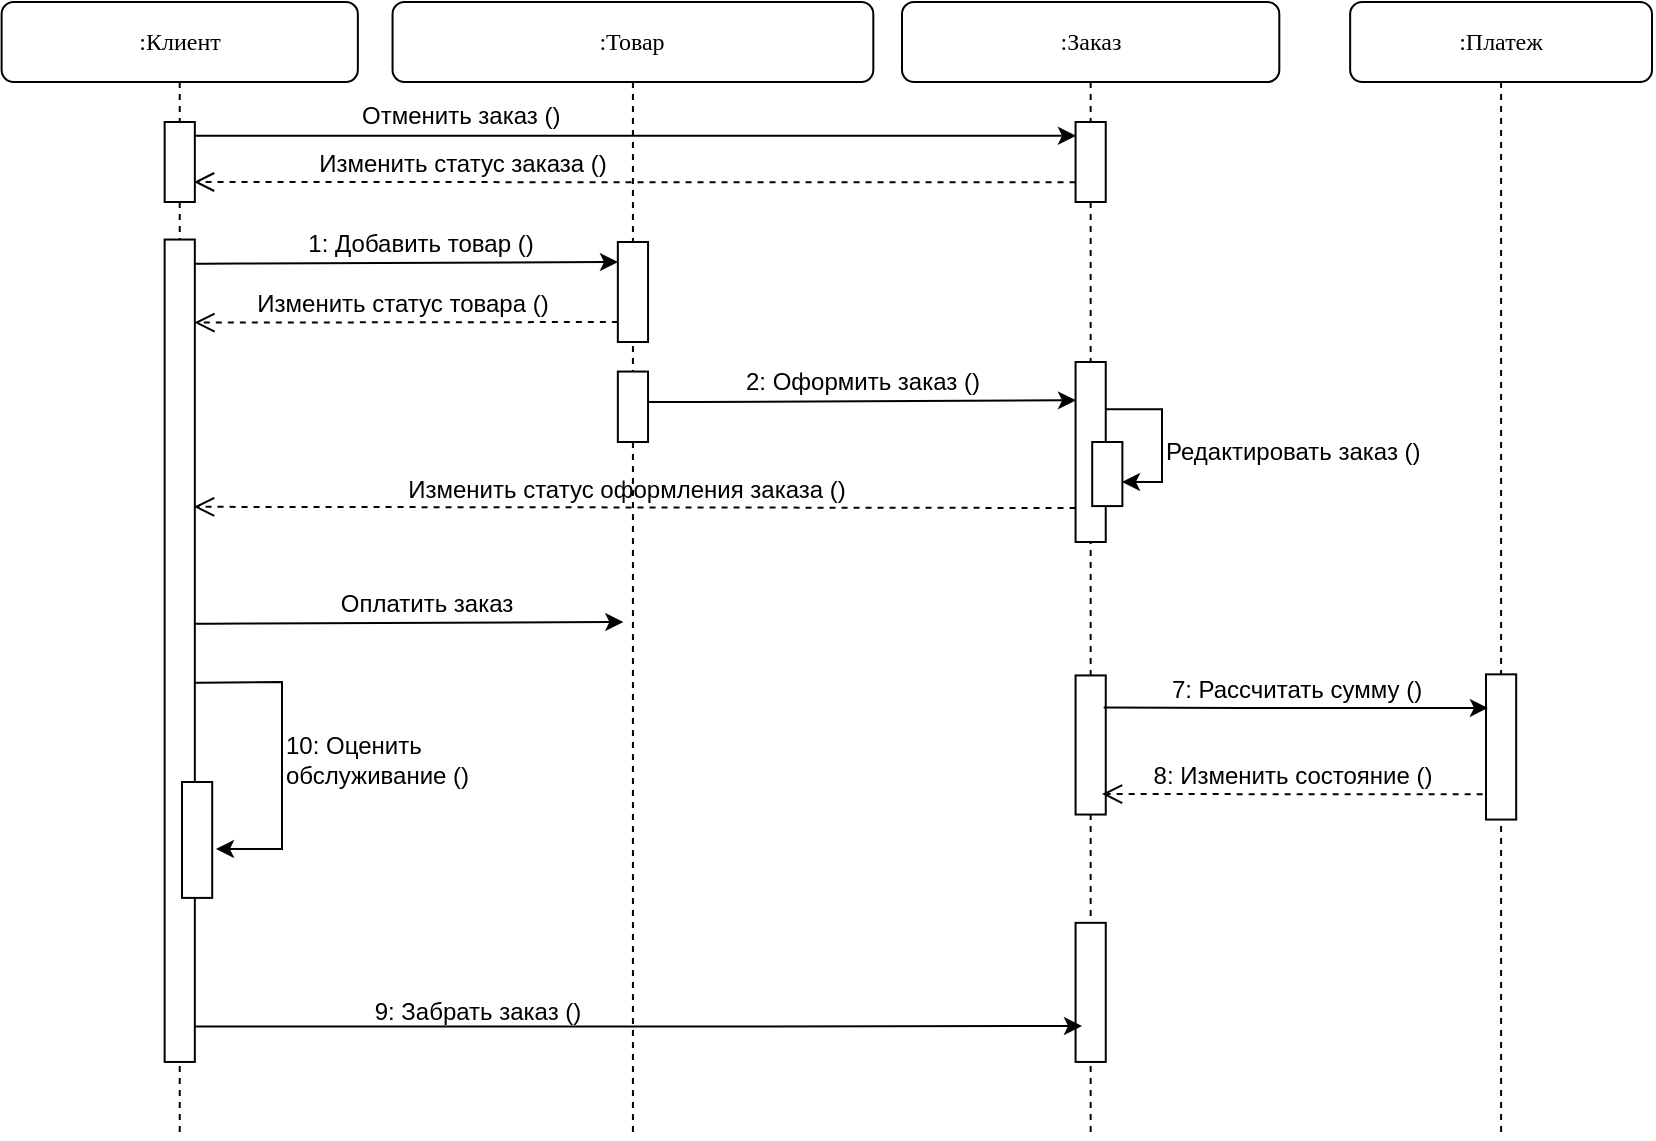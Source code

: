 <mxfile version="24.4.14" type="github">
  <diagram name="Page-1" id="13e1069c-82ec-6db2-03f1-153e76fe0fe0">
    <mxGraphModel dx="571" dy="290" grid="1" gridSize="10" guides="1" tooltips="1" connect="1" arrows="1" fold="1" page="1" pageScale="1" pageWidth="1100" pageHeight="850" background="#ffffff" math="0" shadow="0">
      <root>
        <mxCell id="0" />
        <mxCell id="1" parent="0" />
        <mxCell id="yxrjLS3KklHdsTJL3ypk-7" value="" style="group" parent="1" vertex="1" connectable="0">
          <mxGeometry x="143" y="141" width="815" height="568" as="geometry" />
        </mxCell>
        <mxCell id="7baba1c4bc27f4b0-3" value=":Заказ" style="shape=umlLifeline;perimeter=lifelinePerimeter;whiteSpace=wrap;html=1;container=1;collapsible=0;recursiveResize=0;outlineConnect=0;rounded=1;shadow=0;comic=0;labelBackgroundColor=none;strokeWidth=1;fontFamily=Verdana;fontSize=12;align=center;" parent="yxrjLS3KklHdsTJL3ypk-7" vertex="1">
          <mxGeometry x="440.001" width="188.654" height="568" as="geometry" />
        </mxCell>
        <mxCell id="yxrjLS3KklHdsTJL3ypk-5" value="" style="html=1;points=[];perimeter=orthogonalPerimeter;rounded=0;shadow=0;comic=0;labelBackgroundColor=none;strokeWidth=1;fontFamily=Verdana;fontSize=12;align=center;" parent="7baba1c4bc27f4b0-3" vertex="1">
          <mxGeometry x="86.782" y="336.716" width="15.093" height="69.553" as="geometry" />
        </mxCell>
        <mxCell id="7baba1c4bc27f4b0-28" value="" style="html=1;points=[];perimeter=orthogonalPerimeter;rounded=0;shadow=0;comic=0;labelBackgroundColor=none;strokeWidth=1;fontFamily=Verdana;fontSize=12;align=center;" parent="7baba1c4bc27f4b0-3" vertex="1">
          <mxGeometry x="86.782" y="460.421" width="15.093" height="69.553" as="geometry" />
        </mxCell>
        <mxCell id="7baba1c4bc27f4b0-11" value="&lt;font face=&quot;Helvetica&quot;&gt;1: Добавить товар ()&lt;/font&gt;" style="html=1;verticalAlign=bottom;endArrow=classic;labelBackgroundColor=none;fontFamily=Verdana;fontSize=12;edgeStyle=elbowEdgeStyle;elbow=horizontal;exitX=1.5;exitY=0.091;exitDx=0;exitDy=0;exitPerimeter=0;endFill=1;" parent="7baba1c4bc27f4b0-3" edge="1">
          <mxGeometry x="0.079" relative="1" as="geometry">
            <mxPoint x="-356.237" y="130.847" as="sourcePoint" />
            <mxPoint x="-142.001" y="130" as="targetPoint" />
            <Array as="points">
              <mxPoint x="-341.144" y="130.801" />
              <mxPoint x="-265.681" y="130.801" />
            </Array>
            <mxPoint as="offset" />
          </mxGeometry>
        </mxCell>
        <mxCell id="h31YHX-yHhgUwLXWbpLk-2" value="&lt;font face=&quot;Helvetica&quot;&gt;Изменить статус заказа ()&lt;/font&gt;" style="html=1;verticalAlign=bottom;endArrow=open;dashed=1;endSize=8;exitX=-0.1;exitY=0.573;labelBackgroundColor=none;fontFamily=Verdana;fontSize=12;exitDx=0;exitDy=0;exitPerimeter=0;entryX=0.972;entryY=0.75;entryDx=0;entryDy=0;entryPerimeter=0;" edge="1" parent="7baba1c4bc27f4b0-3" target="sDJp6HYPBoAjSgQRfUp4-20">
          <mxGeometry x="0.392" relative="1" as="geometry">
            <mxPoint x="-103.551" y="90" as="targetPoint" />
            <mxPoint x="86.78" y="90.184" as="sourcePoint" />
            <mxPoint as="offset" />
          </mxGeometry>
        </mxCell>
        <mxCell id="7baba1c4bc27f4b0-4" value=":Платеж" style="shape=umlLifeline;perimeter=lifelinePerimeter;whiteSpace=wrap;html=1;container=1;collapsible=0;recursiveResize=0;outlineConnect=0;rounded=1;shadow=0;comic=0;labelBackgroundColor=none;strokeWidth=1;fontFamily=Verdana;fontSize=12;align=center;" parent="yxrjLS3KklHdsTJL3ypk-7" vertex="1">
          <mxGeometry x="664.075" width="150.925" height="568" as="geometry" />
        </mxCell>
        <mxCell id="7baba1c4bc27f4b0-22" value="" style="html=1;points=[];perimeter=orthogonalPerimeter;rounded=0;shadow=0;comic=0;labelBackgroundColor=none;strokeWidth=1;fontFamily=Verdana;fontSize=12;align=center;" parent="7baba1c4bc27f4b0-4" vertex="1">
          <mxGeometry x="67.921" y="336.174" width="15.096" height="72.614" as="geometry" />
        </mxCell>
        <mxCell id="7baba1c4bc27f4b0-8" value=":Клиент" style="shape=umlLifeline;perimeter=lifelinePerimeter;whiteSpace=wrap;html=1;container=1;collapsible=0;recursiveResize=0;outlineConnect=0;rounded=1;shadow=0;comic=0;labelBackgroundColor=none;strokeWidth=1;fontFamily=Verdana;fontSize=12;align=center;" parent="yxrjLS3KklHdsTJL3ypk-7" vertex="1">
          <mxGeometry x="-10.19" width="178.113" height="568" as="geometry" />
        </mxCell>
        <mxCell id="sDJp6HYPBoAjSgQRfUp4-22" value="" style="edgeStyle=orthogonalEdgeStyle;rounded=0;orthogonalLoop=1;jettySize=auto;html=1;endArrow=classic;endFill=1;" parent="7baba1c4bc27f4b0-8" edge="1">
          <mxGeometry relative="1" as="geometry">
            <mxPoint x="537.19" y="66.89" as="targetPoint" />
            <mxPoint x="96.61" y="66.89" as="sourcePoint" />
          </mxGeometry>
        </mxCell>
        <mxCell id="7baba1c4bc27f4b0-27" value="&lt;font face=&quot;Helvetica&quot;&gt;8: Изменить состояние ()&lt;/font&gt;" style="html=1;verticalAlign=bottom;endArrow=open;dashed=1;endSize=8;exitX=-0.1;exitY=0.573;labelBackgroundColor=none;fontFamily=Verdana;fontSize=12;exitDx=0;exitDy=0;exitPerimeter=0;" parent="yxrjLS3KklHdsTJL3ypk-7" edge="1">
          <mxGeometry relative="1" as="geometry">
            <mxPoint x="540" y="396" as="targetPoint" />
            <mxPoint x="730.331" y="396.184" as="sourcePoint" />
          </mxGeometry>
        </mxCell>
        <mxCell id="7baba1c4bc27f4b0-23" value="&lt;font face=&quot;Helvetica&quot;&gt;7: Рассчитать сумму ()&lt;/font&gt;" style="html=1;verticalAlign=bottom;endArrow=classic;labelBackgroundColor=none;fontFamily=Verdana;fontSize=12;entryX=-0.086;entryY=0.496;entryDx=0;entryDy=0;entryPerimeter=0;exitX=0.932;exitY=0.231;exitDx=0;exitDy=0;exitPerimeter=0;endFill=1;" parent="yxrjLS3KklHdsTJL3ypk-7" source="yxrjLS3KklHdsTJL3ypk-5" edge="1">
          <mxGeometry relative="1" as="geometry">
            <mxPoint x="542" y="350" as="sourcePoint" />
            <mxPoint x="732.956" y="352.945" as="targetPoint" />
            <Array as="points">
              <mxPoint x="620" y="353" />
            </Array>
          </mxGeometry>
        </mxCell>
        <mxCell id="sDJp6HYPBoAjSgQRfUp4-3" value=":Товар" style="shape=umlLifeline;perimeter=lifelinePerimeter;whiteSpace=wrap;html=1;container=1;collapsible=0;recursiveResize=0;outlineConnect=0;rounded=1;shadow=0;comic=0;labelBackgroundColor=none;strokeWidth=1;fontFamily=Verdana;fontSize=12;align=center;" parent="yxrjLS3KklHdsTJL3ypk-7" vertex="1">
          <mxGeometry x="185.275" width="240.385" height="568" as="geometry" />
        </mxCell>
        <mxCell id="h31YHX-yHhgUwLXWbpLk-6" value="&lt;font face=&quot;Helvetica&quot;&gt;Изменить статус товара ()&lt;/font&gt;" style="html=1;verticalAlign=bottom;endArrow=open;dashed=1;endSize=8;labelBackgroundColor=none;fontFamily=Verdana;fontSize=12;entryX=0.986;entryY=0.101;entryDx=0;entryDy=0;entryPerimeter=0;" edge="1" parent="sDJp6HYPBoAjSgQRfUp4-3" target="7baba1c4bc27f4b0-9">
          <mxGeometry x="0.019" relative="1" as="geometry">
            <mxPoint x="-56.264" y="160" as="targetPoint" />
            <mxPoint x="112.645" y="160" as="sourcePoint" />
            <mxPoint as="offset" />
          </mxGeometry>
        </mxCell>
        <mxCell id="h31YHX-yHhgUwLXWbpLk-9" value="&lt;font face=&quot;Helvetica&quot;&gt;Оплатить заказ&lt;/font&gt;" style="html=1;verticalAlign=bottom;endArrow=classic;labelBackgroundColor=none;fontFamily=Verdana;fontSize=12;edgeStyle=elbowEdgeStyle;elbow=horizontal;exitX=1.5;exitY=0.091;exitDx=0;exitDy=0;exitPerimeter=0;endFill=1;" edge="1" parent="sDJp6HYPBoAjSgQRfUp4-3">
          <mxGeometry x="0.079" relative="1" as="geometry">
            <mxPoint x="-98.851" y="310.847" as="sourcePoint" />
            <mxPoint x="115.385" y="310" as="targetPoint" />
            <Array as="points">
              <mxPoint x="-83.758" y="310.801" />
              <mxPoint x="-8.295" y="310.801" />
            </Array>
            <mxPoint as="offset" />
          </mxGeometry>
        </mxCell>
        <mxCell id="sDJp6HYPBoAjSgQRfUp4-4" value="" style="html=1;points=[];perimeter=orthogonalPerimeter;rounded=0;shadow=0;comic=0;labelBackgroundColor=none;strokeWidth=1;fontFamily=Verdana;fontSize=12;align=center;" parent="yxrjLS3KklHdsTJL3ypk-7" vertex="1">
          <mxGeometry x="297.92" y="120" width="15.1" height="50" as="geometry" />
        </mxCell>
        <mxCell id="sDJp6HYPBoAjSgQRfUp4-17" value="Редактировать заказ ()" style="text;strokeColor=none;align=left;fillColor=none;html=1;verticalAlign=middle;whiteSpace=wrap;rounded=0;" parent="yxrjLS3KklHdsTJL3ypk-7" vertex="1">
          <mxGeometry x="570" y="207.61" width="130" height="34.78" as="geometry" />
        </mxCell>
        <mxCell id="sDJp6HYPBoAjSgQRfUp4-18" value="" style="edgeStyle=orthogonalEdgeStyle;rounded=0;orthogonalLoop=1;jettySize=auto;html=1;exitX=0.957;exitY=0.262;exitDx=0;exitDy=0;exitPerimeter=0;" parent="yxrjLS3KklHdsTJL3ypk-7" source="7baba1c4bc27f4b0-13" edge="1">
          <mxGeometry relative="1" as="geometry">
            <mxPoint x="550" y="240" as="targetPoint" />
            <Array as="points">
              <mxPoint x="570" y="204" />
              <mxPoint x="570" y="240" />
            </Array>
          </mxGeometry>
        </mxCell>
        <mxCell id="sDJp6HYPBoAjSgQRfUp4-19" value="" style="html=1;points=[];perimeter=orthogonalPerimeter;rounded=0;shadow=0;comic=0;labelBackgroundColor=none;strokeWidth=1;fontFamily=Verdana;fontSize=12;align=center;" parent="yxrjLS3KklHdsTJL3ypk-7" vertex="1">
          <mxGeometry x="526.78" y="60" width="15.09" height="40" as="geometry" />
        </mxCell>
        <mxCell id="sDJp6HYPBoAjSgQRfUp4-20" value="" style="html=1;points=[];perimeter=orthogonalPerimeter;rounded=0;shadow=0;comic=0;labelBackgroundColor=none;strokeWidth=1;fontFamily=Verdana;fontSize=12;align=center;" parent="yxrjLS3KklHdsTJL3ypk-7" vertex="1">
          <mxGeometry x="71.33" y="60" width="15.09" height="40" as="geometry" />
        </mxCell>
        <mxCell id="sDJp6HYPBoAjSgQRfUp4-23" value="Отменить заказ ()" style="text;strokeColor=none;align=left;fillColor=none;html=1;verticalAlign=middle;whiteSpace=wrap;rounded=0;" parent="yxrjLS3KklHdsTJL3ypk-7" vertex="1">
          <mxGeometry x="167.92" y="40" width="130" height="34.78" as="geometry" />
        </mxCell>
        <mxCell id="sDJp6HYPBoAjSgQRfUp4-25" value="" style="edgeStyle=orthogonalEdgeStyle;rounded=0;orthogonalLoop=1;jettySize=auto;html=1;exitX=1.011;exitY=0.957;exitDx=0;exitDy=0;exitPerimeter=0;" parent="yxrjLS3KklHdsTJL3ypk-7" source="7baba1c4bc27f4b0-9" edge="1">
          <mxGeometry relative="1" as="geometry">
            <mxPoint x="90" y="512" as="sourcePoint" />
            <mxPoint x="530" y="512" as="targetPoint" />
          </mxGeometry>
        </mxCell>
        <mxCell id="sDJp6HYPBoAjSgQRfUp4-29" value="" style="edgeStyle=orthogonalEdgeStyle;rounded=0;orthogonalLoop=1;jettySize=auto;html=1;entryX=1.126;entryY=0.578;entryDx=0;entryDy=0;entryPerimeter=0;exitX=1.013;exitY=0.539;exitDx=0;exitDy=0;exitPerimeter=0;" parent="yxrjLS3KklHdsTJL3ypk-7" source="7baba1c4bc27f4b0-9" target="sDJp6HYPBoAjSgQRfUp4-27" edge="1">
          <mxGeometry relative="1" as="geometry">
            <mxPoint x="166.417" y="324.372" as="targetPoint" />
            <Array as="points">
              <mxPoint x="89" y="340" />
              <mxPoint x="130" y="340" />
              <mxPoint x="130" y="424" />
            </Array>
          </mxGeometry>
        </mxCell>
        <mxCell id="7baba1c4bc27f4b0-9" value="" style="html=1;points=[];perimeter=orthogonalPerimeter;rounded=0;shadow=0;comic=0;labelBackgroundColor=none;strokeWidth=1;fontFamily=Verdana;fontSize=12;align=center;" parent="yxrjLS3KklHdsTJL3ypk-7" vertex="1">
          <mxGeometry x="71.321" y="118.774" width="15.096" height="411.198" as="geometry" />
        </mxCell>
        <mxCell id="sDJp6HYPBoAjSgQRfUp4-26" value="9: Забрать заказ ()" style="text;strokeColor=none;align=center;fillColor=none;html=1;verticalAlign=middle;whiteSpace=wrap;rounded=0;" parent="yxrjLS3KklHdsTJL3ypk-7" vertex="1">
          <mxGeometry x="167.92" y="490" width="120" height="30" as="geometry" />
        </mxCell>
        <mxCell id="sDJp6HYPBoAjSgQRfUp4-27" value="" style="html=1;points=[];perimeter=orthogonalPerimeter;rounded=0;shadow=0;comic=0;labelBackgroundColor=none;strokeWidth=1;fontFamily=Verdana;fontSize=12;align=center;" parent="yxrjLS3KklHdsTJL3ypk-7" vertex="1">
          <mxGeometry x="80.003" y="389.995" width="15.093" height="57.961" as="geometry" />
        </mxCell>
        <mxCell id="sDJp6HYPBoAjSgQRfUp4-30" value="10: Оценить обслуживание ()" style="text;strokeColor=none;align=left;fillColor=none;html=1;verticalAlign=middle;whiteSpace=wrap;rounded=0;" parent="yxrjLS3KklHdsTJL3ypk-7" vertex="1">
          <mxGeometry x="130.0" y="363.98" width="120" height="30" as="geometry" />
        </mxCell>
        <mxCell id="h31YHX-yHhgUwLXWbpLk-7" value="" style="html=1;points=[];perimeter=orthogonalPerimeter;rounded=0;shadow=0;comic=0;labelBackgroundColor=none;strokeWidth=1;fontFamily=Verdana;fontSize=12;align=center;" vertex="1" parent="yxrjLS3KklHdsTJL3ypk-7">
          <mxGeometry x="297.92" y="184.78" width="15.1" height="35.22" as="geometry" />
        </mxCell>
        <mxCell id="h31YHX-yHhgUwLXWbpLk-3" value="&lt;font face=&quot;Helvetica&quot;&gt;2: Оформить заказ ()&lt;/font&gt;" style="html=1;verticalAlign=bottom;endArrow=classic;labelBackgroundColor=none;fontFamily=Verdana;fontSize=12;edgeStyle=elbowEdgeStyle;elbow=horizontal;exitX=1.5;exitY=0.091;exitDx=0;exitDy=0;exitPerimeter=0;endFill=1;" edge="1" parent="yxrjLS3KklHdsTJL3ypk-7">
          <mxGeometry x="0.004" relative="1" as="geometry">
            <mxPoint x="313.024" y="199.997" as="sourcePoint" />
            <mxPoint x="527" y="199.15" as="targetPoint" />
            <Array as="points">
              <mxPoint x="328.116" y="199.951" />
              <mxPoint x="403.579" y="199.951" />
            </Array>
            <mxPoint as="offset" />
          </mxGeometry>
        </mxCell>
        <mxCell id="7baba1c4bc27f4b0-13" value="" style="html=1;points=[];perimeter=orthogonalPerimeter;rounded=0;shadow=0;comic=0;labelBackgroundColor=none;strokeWidth=1;fontFamily=Verdana;fontSize=12;align=center;" parent="yxrjLS3KklHdsTJL3ypk-7" vertex="1">
          <mxGeometry x="526.78" y="180" width="15.09" height="90" as="geometry" />
        </mxCell>
        <mxCell id="sDJp6HYPBoAjSgQRfUp4-16" value="" style="html=1;points=[];perimeter=orthogonalPerimeter;rounded=0;shadow=0;comic=0;labelBackgroundColor=none;strokeWidth=1;fontFamily=Verdana;fontSize=12;align=center;" parent="yxrjLS3KklHdsTJL3ypk-7" vertex="1">
          <mxGeometry x="535.1" y="220" width="15.09" height="32.04" as="geometry" />
        </mxCell>
        <mxCell id="h31YHX-yHhgUwLXWbpLk-8" value="&lt;font face=&quot;Helvetica&quot;&gt;Изменить статус оформления заказа ()&lt;/font&gt;" style="html=1;verticalAlign=bottom;endArrow=open;dashed=1;endSize=8;labelBackgroundColor=none;fontFamily=Verdana;fontSize=12;entryX=0.974;entryY=0.325;entryDx=0;entryDy=0;entryPerimeter=0;exitX=-0.033;exitY=0.453;exitDx=0;exitDy=0;exitPerimeter=0;" edge="1" parent="yxrjLS3KklHdsTJL3ypk-7" target="7baba1c4bc27f4b0-9">
          <mxGeometry x="0.019" relative="1" as="geometry">
            <mxPoint x="90.515" y="252.044" as="targetPoint" />
            <mxPoint x="526.782" y="253.0" as="sourcePoint" />
            <mxPoint as="offset" />
          </mxGeometry>
        </mxCell>
      </root>
    </mxGraphModel>
  </diagram>
</mxfile>
